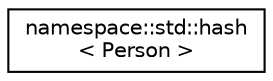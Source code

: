 digraph "Graphical Class Hierarchy"
{
  edge [fontname="Helvetica",fontsize="10",labelfontname="Helvetica",labelfontsize="10"];
  node [fontname="Helvetica",fontsize="10",shape=record];
  rankdir="LR";
  Node0 [label="namespace::std::hash\l\< Person \>",height=0.2,width=0.4,color="black", fillcolor="white", style="filled",URL="$structstd_1_1hash_3_01Person_01_4.html"];
}
